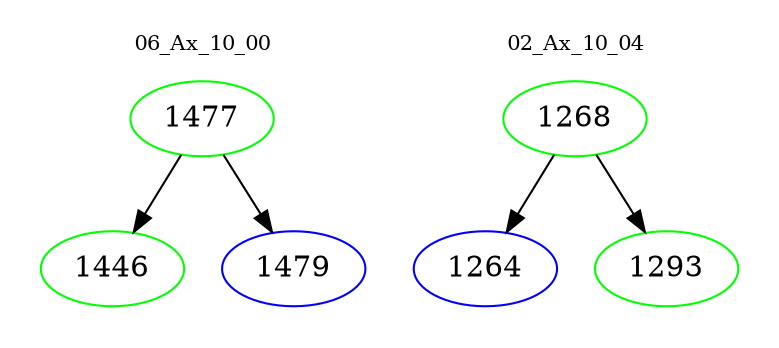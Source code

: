 digraph{
subgraph cluster_0 {
color = white
label = "06_Ax_10_00";
fontsize=10;
T0_1477 [label="1477", color="green"]
T0_1477 -> T0_1446 [color="black"]
T0_1446 [label="1446", color="green"]
T0_1477 -> T0_1479 [color="black"]
T0_1479 [label="1479", color="blue"]
}
subgraph cluster_1 {
color = white
label = "02_Ax_10_04";
fontsize=10;
T1_1268 [label="1268", color="green"]
T1_1268 -> T1_1264 [color="black"]
T1_1264 [label="1264", color="blue"]
T1_1268 -> T1_1293 [color="black"]
T1_1293 [label="1293", color="green"]
}
}
